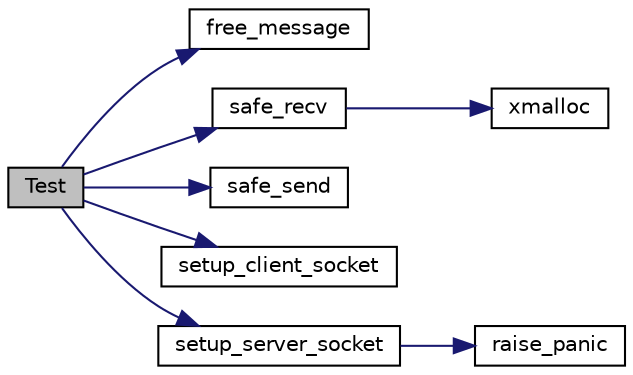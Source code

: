 digraph "Test"
{
 // LATEX_PDF_SIZE
  edge [fontname="Helvetica",fontsize="10",labelfontname="Helvetica",labelfontsize="10"];
  node [fontname="Helvetica",fontsize="10",shape=record];
  rankdir="LR";
  Node1 [label="Test",height=0.2,width=0.4,color="black", fillcolor="grey75", style="filled", fontcolor="black",tooltip=" "];
  Node1 -> Node2 [color="midnightblue",fontsize="10",style="solid",fontname="Helvetica"];
  Node2 [label="free_message",height=0.2,width=0.4,color="black", fillcolor="white", style="filled",URL="$message_8h.html#aafafca753919c7d770812f5c47b5fe7f",tooltip="Free the memory allocated by a struct message."];
  Node1 -> Node3 [color="midnightblue",fontsize="10",style="solid",fontname="Helvetica"];
  Node3 [label="safe_recv",height=0.2,width=0.4,color="black", fillcolor="white", style="filled",URL="$safe__io_8h.html#a11618f30f0d5d1293329f1d6804ff5fa",tooltip="Receive a message from a client safely."];
  Node3 -> Node4 [color="midnightblue",fontsize="10",style="solid",fontname="Helvetica"];
  Node4 [label="xmalloc",height=0.2,width=0.4,color="black", fillcolor="white", style="filled",URL="$epoll__server_2utils_2xalloc_8c.html#a42ccfa6fc49cc4ce90cc44cd05052490",tooltip="Malloc wrapper that exit on failure."];
  Node1 -> Node5 [color="midnightblue",fontsize="10",style="solid",fontname="Helvetica"];
  Node5 [label="safe_send",height=0.2,width=0.4,color="black", fillcolor="white", style="filled",URL="$safe__io_8h.html#a3730804c00874106746163562e2693ac",tooltip="Send a message to a client safely."];
  Node1 -> Node6 [color="midnightblue",fontsize="10",style="solid",fontname="Helvetica"];
  Node6 [label="setup_client_socket",height=0.2,width=0.4,color="black", fillcolor="white", style="filled",URL="$init__socket_8h.html#aeb1ff62bccbab70efeeac34f505ceb36",tooltip="Create a connection socket."];
  Node1 -> Node7 [color="midnightblue",fontsize="10",style="solid",fontname="Helvetica"];
  Node7 [label="setup_server_socket",height=0.2,width=0.4,color="black", fillcolor="white", style="filled",URL="$init__socket_8h.html#a52a29341829d13d3e6bd26bfb9cd8939",tooltip="Create a listening socket."];
  Node7 -> Node8 [color="midnightblue",fontsize="10",style="solid",fontname="Helvetica"];
  Node8 [label="raise_panic",height=0.2,width=0.4,color="black", fillcolor="white", style="filled",URL="$logger_8h.html#aa3c3e5e89264af119696a729635581e4",tooltip="Log a CRITICAL error message & exit the program."];
}
